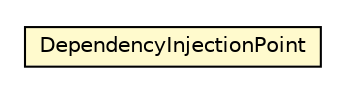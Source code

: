 #!/usr/local/bin/dot
#
# Class diagram 
# Generated by UMLGraph version 5.1 (http://www.umlgraph.org/)
#

digraph G {
	edge [fontname="Helvetica",fontsize=10,labelfontname="Helvetica",labelfontsize=10];
	node [fontname="Helvetica",fontsize=10,shape=plaintext];
	nodesep=0.25;
	ranksep=0.5;
	// org.androidtransfuse.model.DependencyInjectionPoint
	c18603 [label=<<table title="org.androidtransfuse.model.DependencyInjectionPoint" border="0" cellborder="1" cellspacing="0" cellpadding="2" port="p" bgcolor="lemonChiffon" href="./DependencyInjectionPoint.html">
		<tr><td><table border="0" cellspacing="0" cellpadding="1">
<tr><td align="center" balign="center"> DependencyInjectionPoint </td></tr>
		</table></td></tr>
		</table>>, fontname="Helvetica", fontcolor="black", fontsize=10.0];
}

